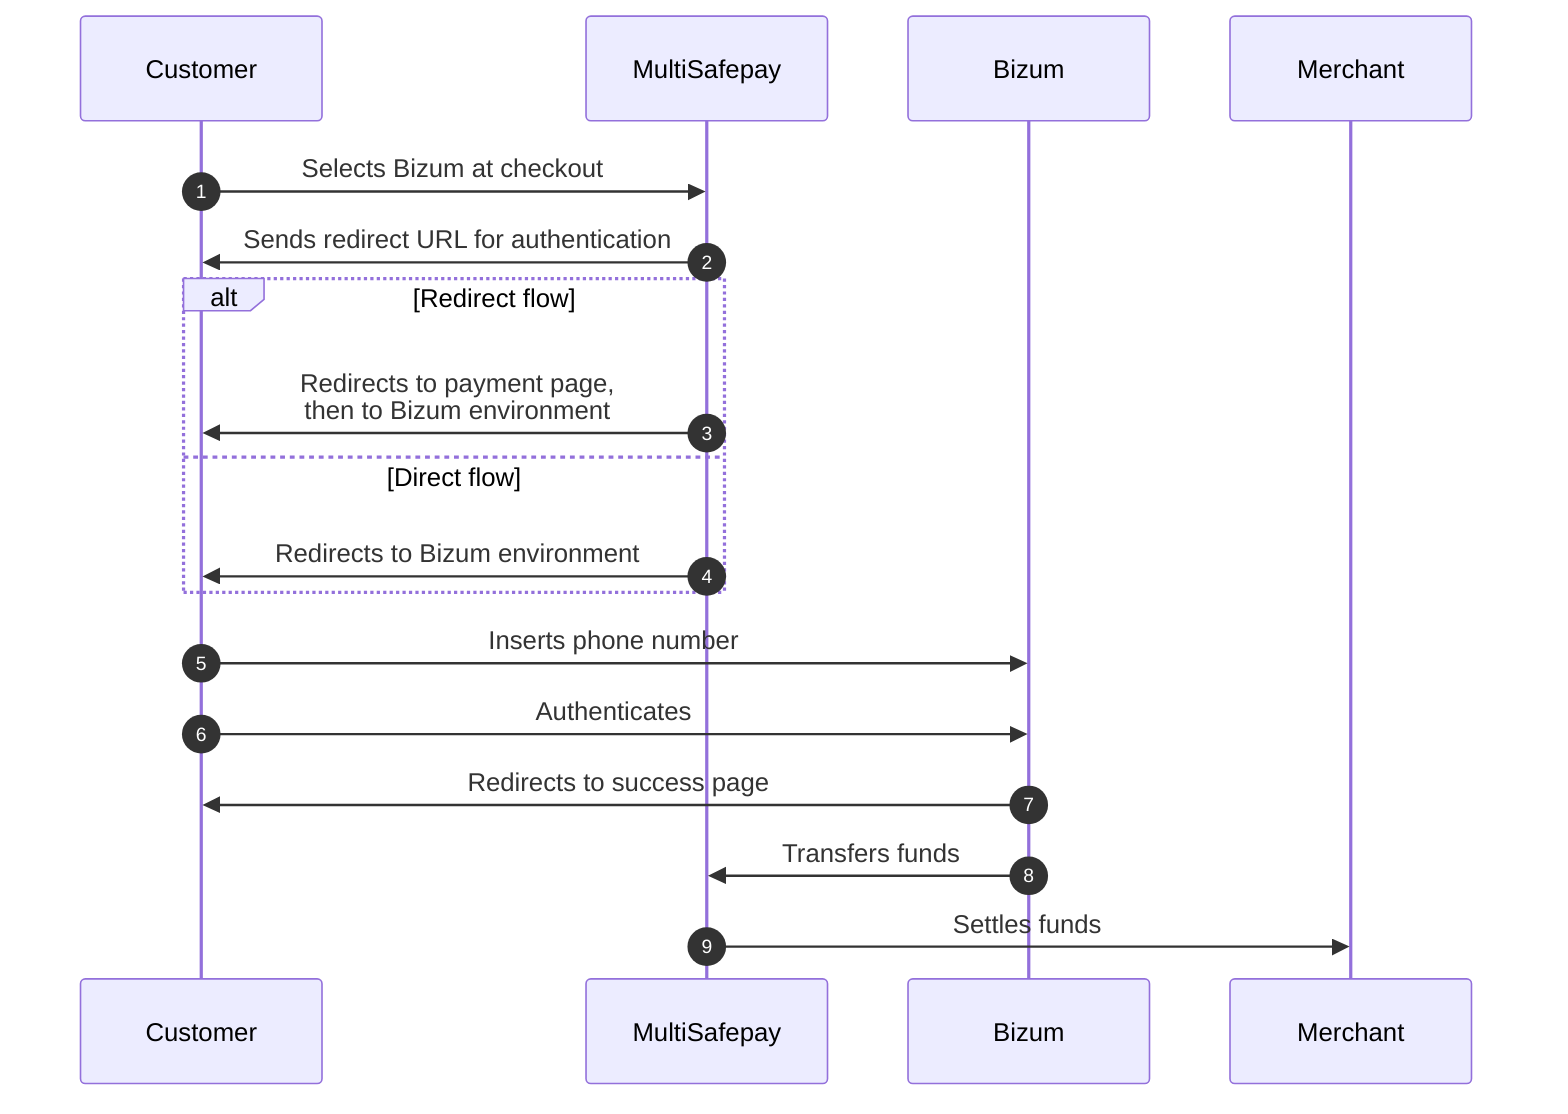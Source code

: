 sequenceDiagram

    autonumber
    participant C as Customer
    participant Mu as MultiSafepay
    participant Bi as Bizum
    participant M as Merchant

    C->>Mu: Selects Bizum at checkout
    Mu->>C: Sends redirect URL for authentication
    alt Redirect flow
    Mu->>C: Redirects to payment page, <br> then to Bizum environment
    else Direct flow
    Mu->>C: Redirects to Bizum environment
    end
    C->>Bi: Inserts phone number
    C->>Bi: Authenticates
    Bi->>C: Redirects to success page
    Bi->>Mu: Transfers funds
    Mu->>M: Settles funds